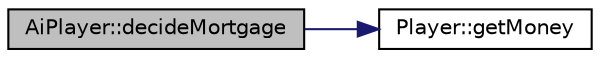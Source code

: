 digraph "AiPlayer::decideMortgage"
{
 // LATEX_PDF_SIZE
  edge [fontname="Helvetica",fontsize="10",labelfontname="Helvetica",labelfontsize="10"];
  node [fontname="Helvetica",fontsize="10",shape=record];
  rankdir="LR";
  Node1 [label="AiPlayer::decideMortgage",height=0.2,width=0.4,color="black", fillcolor="grey75", style="filled", fontcolor="black",tooltip=" "];
  Node1 -> Node2 [color="midnightblue",fontsize="10",style="solid",fontname="Helvetica"];
  Node2 [label="Player::getMoney",height=0.2,width=0.4,color="black", fillcolor="white", style="filled",URL="$class_player.html#a39465d76fc735a64d104b8b21e574b8c",tooltip=" "];
}
